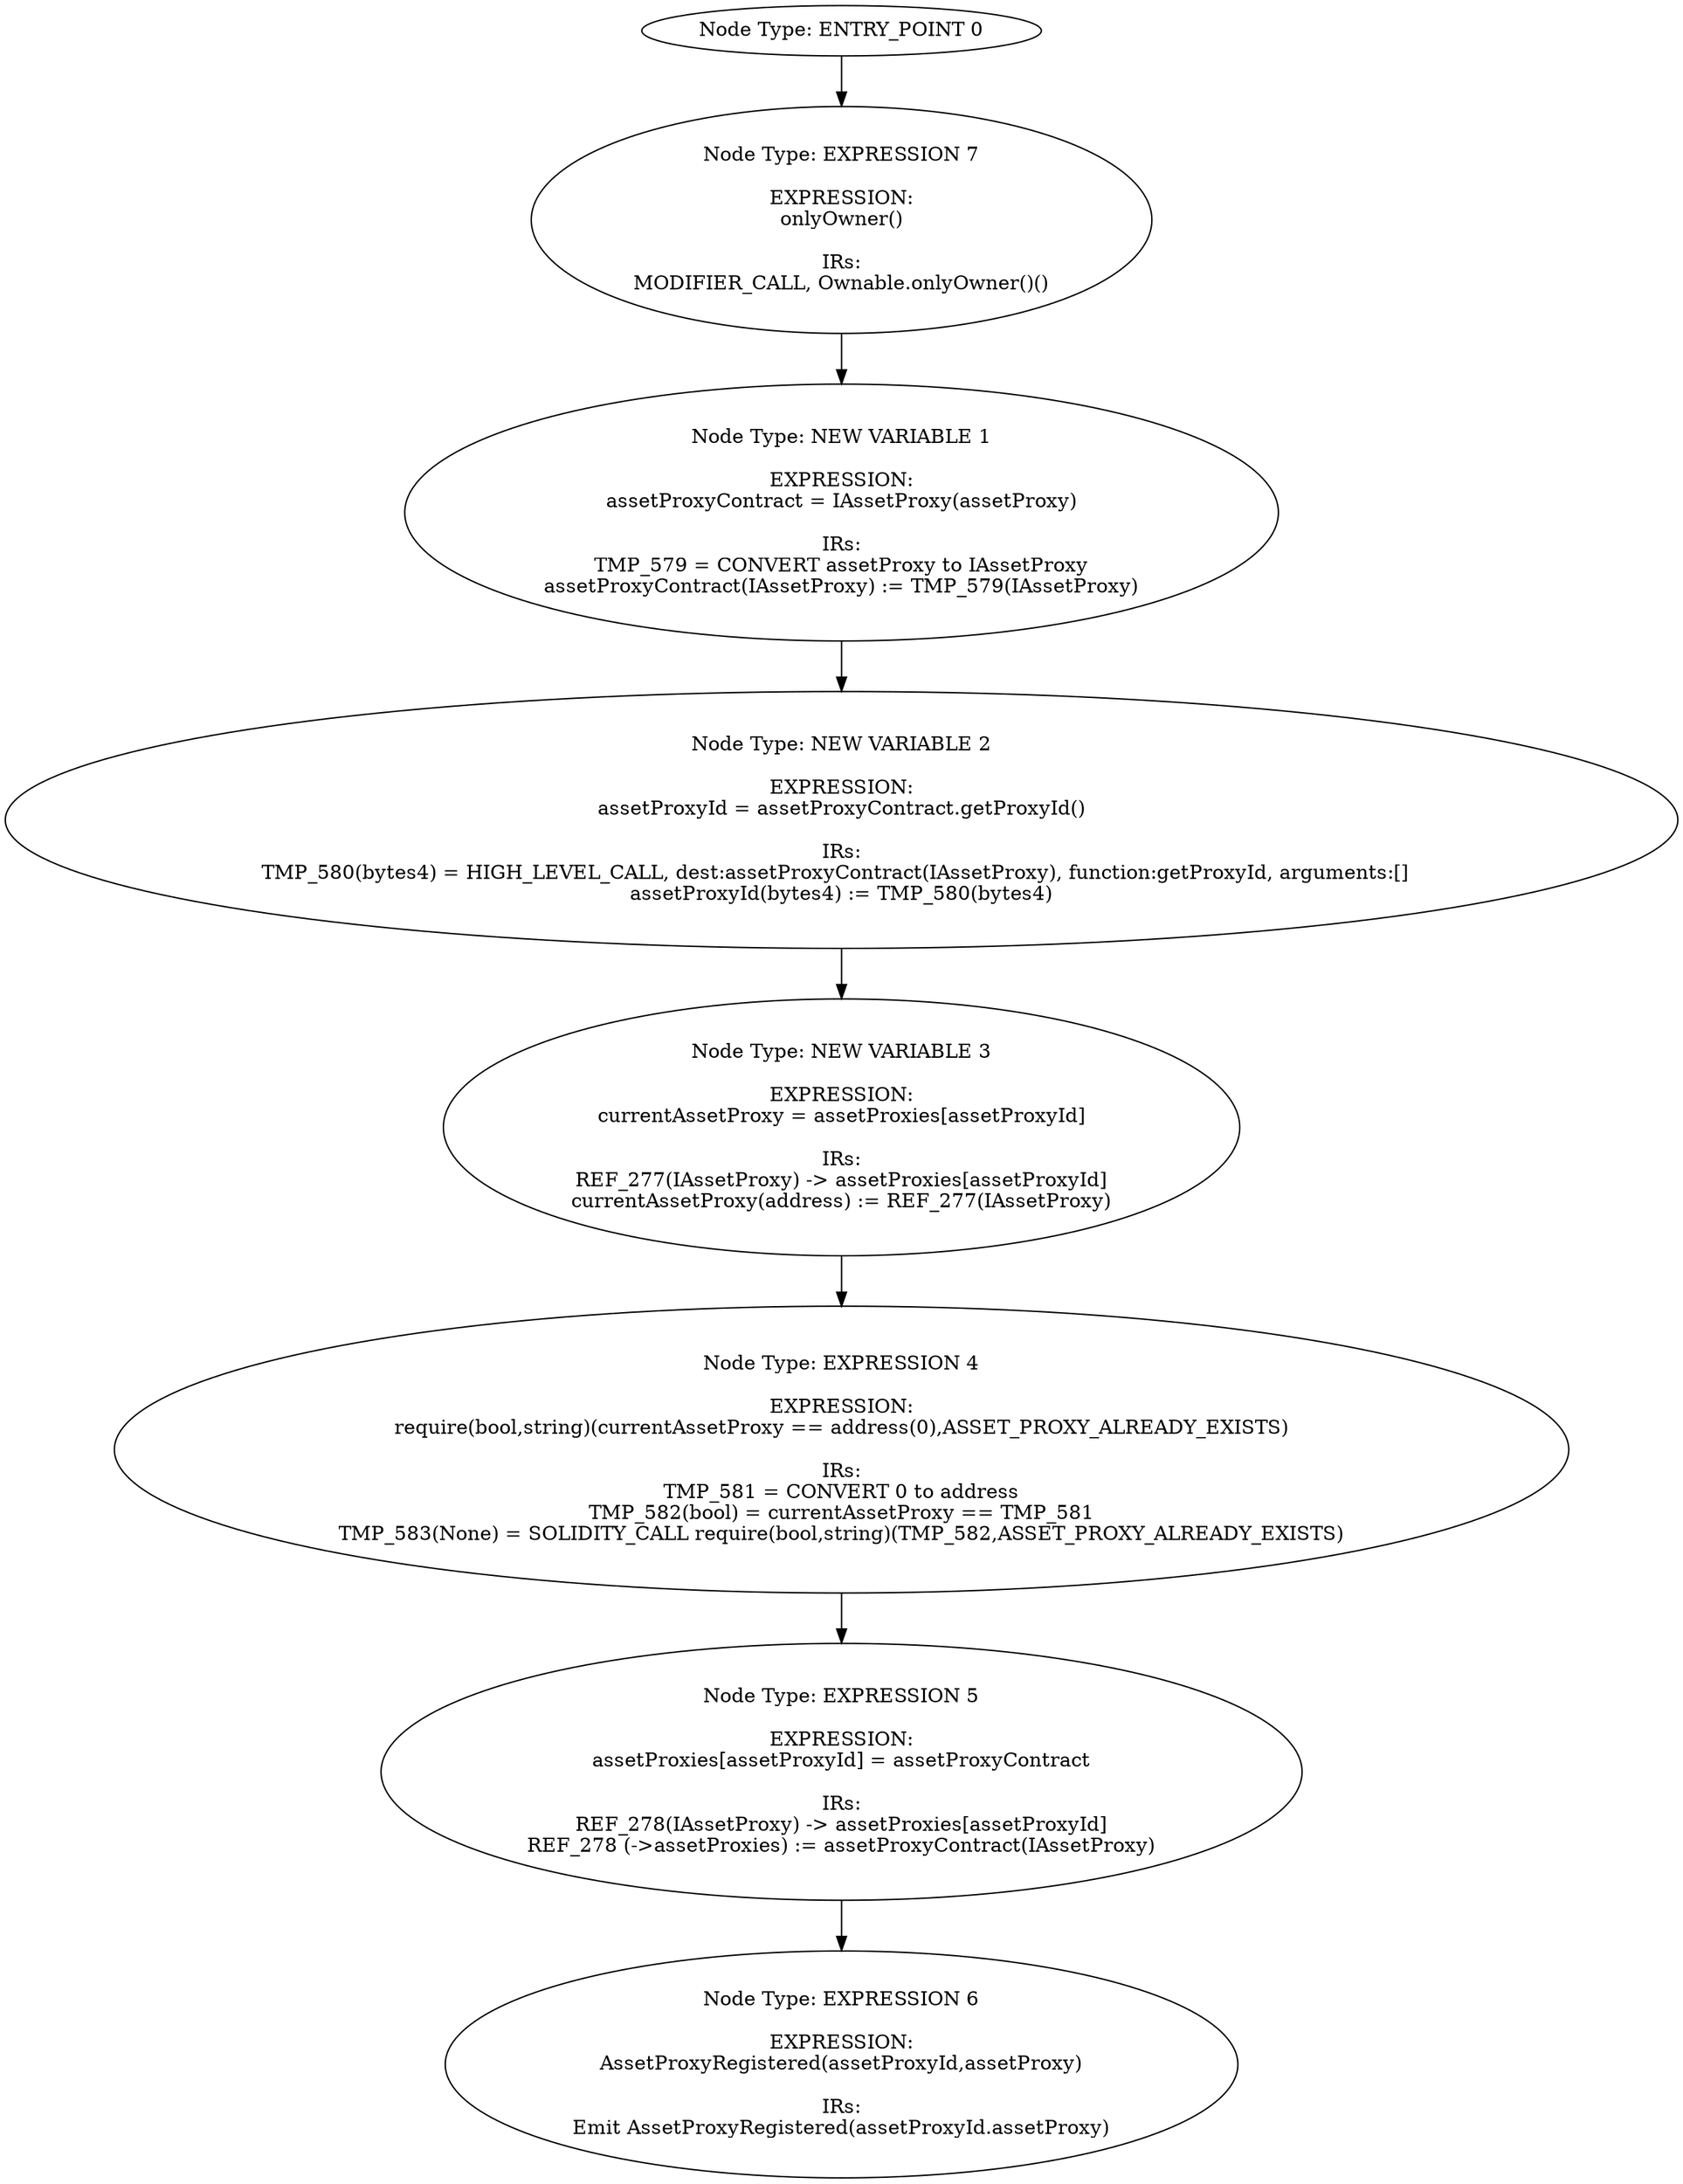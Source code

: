 digraph{
0[label="Node Type: ENTRY_POINT 0
"];
0->7;
1[label="Node Type: NEW VARIABLE 1

EXPRESSION:
assetProxyContract = IAssetProxy(assetProxy)

IRs:
TMP_579 = CONVERT assetProxy to IAssetProxy
assetProxyContract(IAssetProxy) := TMP_579(IAssetProxy)"];
1->2;
2[label="Node Type: NEW VARIABLE 2

EXPRESSION:
assetProxyId = assetProxyContract.getProxyId()

IRs:
TMP_580(bytes4) = HIGH_LEVEL_CALL, dest:assetProxyContract(IAssetProxy), function:getProxyId, arguments:[]  
assetProxyId(bytes4) := TMP_580(bytes4)"];
2->3;
3[label="Node Type: NEW VARIABLE 3

EXPRESSION:
currentAssetProxy = assetProxies[assetProxyId]

IRs:
REF_277(IAssetProxy) -> assetProxies[assetProxyId]
currentAssetProxy(address) := REF_277(IAssetProxy)"];
3->4;
4[label="Node Type: EXPRESSION 4

EXPRESSION:
require(bool,string)(currentAssetProxy == address(0),ASSET_PROXY_ALREADY_EXISTS)

IRs:
TMP_581 = CONVERT 0 to address
TMP_582(bool) = currentAssetProxy == TMP_581
TMP_583(None) = SOLIDITY_CALL require(bool,string)(TMP_582,ASSET_PROXY_ALREADY_EXISTS)"];
4->5;
5[label="Node Type: EXPRESSION 5

EXPRESSION:
assetProxies[assetProxyId] = assetProxyContract

IRs:
REF_278(IAssetProxy) -> assetProxies[assetProxyId]
REF_278 (->assetProxies) := assetProxyContract(IAssetProxy)"];
5->6;
6[label="Node Type: EXPRESSION 6

EXPRESSION:
AssetProxyRegistered(assetProxyId,assetProxy)

IRs:
Emit AssetProxyRegistered(assetProxyId.assetProxy)"];
7[label="Node Type: EXPRESSION 7

EXPRESSION:
onlyOwner()

IRs:
MODIFIER_CALL, Ownable.onlyOwner()()"];
7->1;
}
